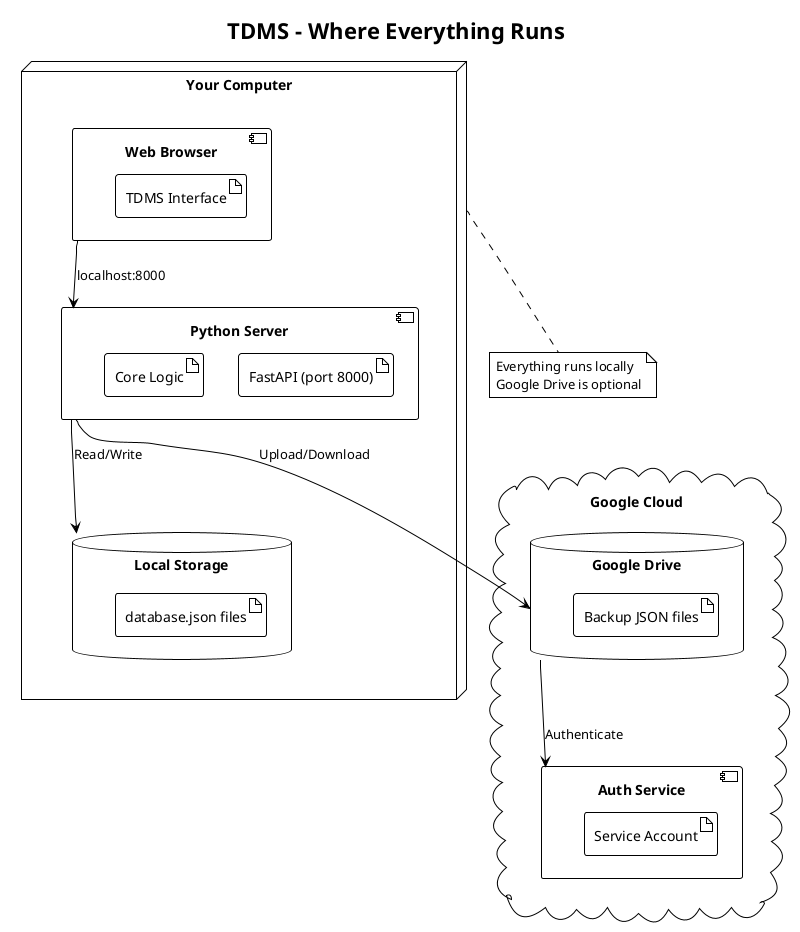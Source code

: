 @startuml deployment
!theme plain
title TDMS - Where Everything Runs

node "Your Computer" {
  component "Web Browser" {
    artifact "TDMS Interface"
  }
  
  component "Python Server" {
    artifact "FastAPI (port 8000)"
    artifact "Core Logic"
  }
  
  database "Local Storage" {
    artifact "database.json files"
  }
}

cloud "Google Cloud" {
  database "Google Drive" {
    artifact "Backup JSON files"
  }
  
  component "Auth Service" {
    artifact "Service Account"
  }
}

[Web Browser] --> [Python Server] : localhost:8000
[Python Server] --> [Local Storage] : Read/Write
[Python Server] --> [Google Drive] : Upload/Download
[Google Drive] --> [Auth Service] : Authenticate

note bottom of "Your Computer"
  Everything runs locally
  Google Drive is optional
end note

@enduml